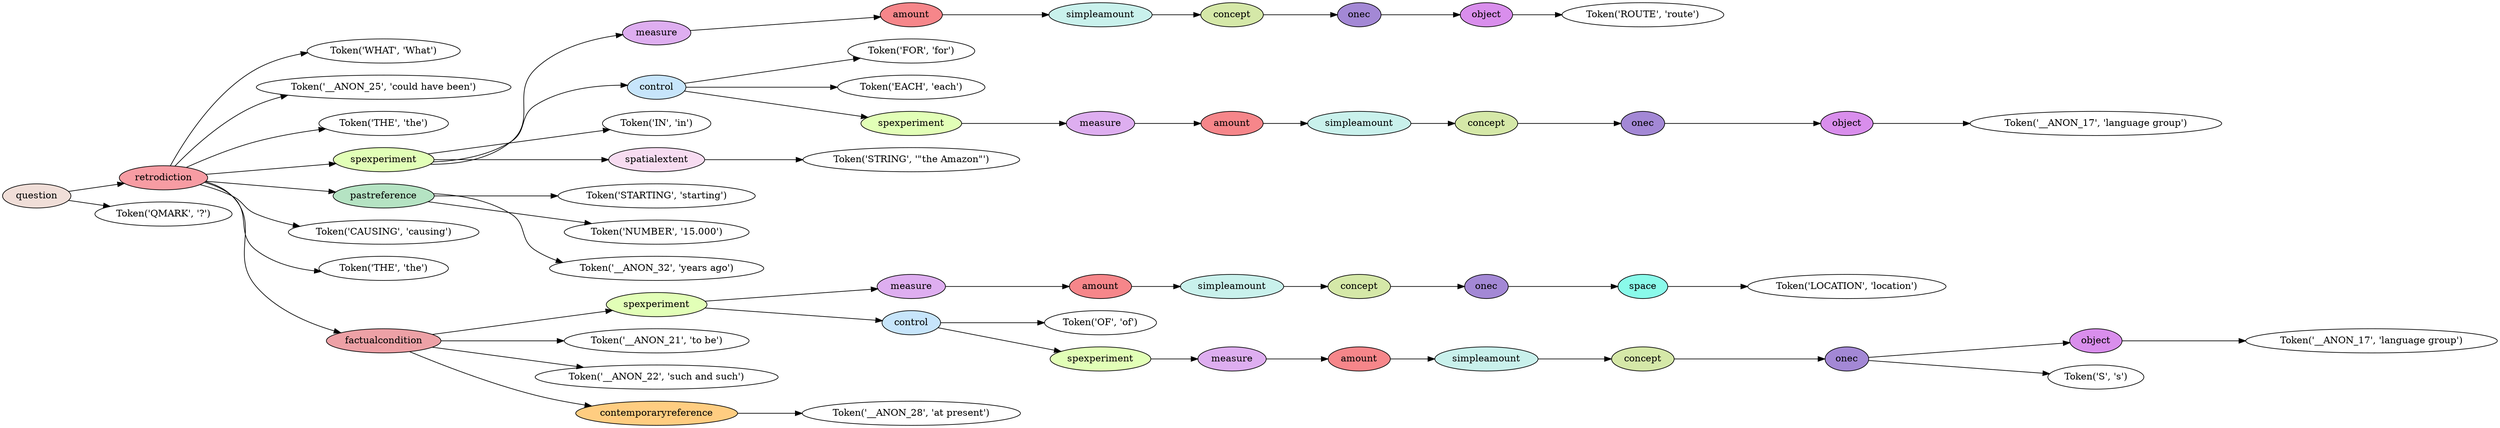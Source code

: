 digraph G {
rankdir=LR;
0 [label="Token('WHAT', 'What')"];
1 [label="Token('__ANON_25', 'could have been')"];
2 [label="Token('THE', 'the')"];
3 [label="Token('ROUTE', 'route')"];
4 [fillcolor="#d98eec", label=object, style=filled];
4 -> 3;
5 [fillcolor="#a388d5", label=onec, style=filled];
5 -> 4;
6 [fillcolor="#d5e8a8", label=concept, style=filled];
6 -> 5;
7 [fillcolor="#c9f1ec", label=simpleamount, style=filled];
7 -> 6;
8 [fillcolor="#f6868a", label=amount, style=filled];
8 -> 7;
9 [fillcolor="#deaef0", label=measure, style=filled];
9 -> 8;
10 [label="Token('FOR', 'for')"];
11 [label="Token('EACH', 'each')"];
12 [label="Token('__ANON_17', 'language group')"];
13 [fillcolor="#d98eec", label=object, style=filled];
13 -> 12;
14 [fillcolor="#a388d5", label=onec, style=filled];
14 -> 13;
15 [fillcolor="#d5e8a8", label=concept, style=filled];
15 -> 14;
16 [fillcolor="#c9f1ec", label=simpleamount, style=filled];
16 -> 15;
17 [fillcolor="#f6868a", label=amount, style=filled];
17 -> 16;
18 [fillcolor="#deaef0", label=measure, style=filled];
18 -> 17;
19 [fillcolor="#e2ffb7", label=spexperiment, style=filled];
19 -> 18;
20 [fillcolor="#c7e5fb", label=control, style=filled];
20 -> 10;
20 -> 11;
20 -> 19;
21 [label="Token('IN', 'in')"];
22 [label="Token('STRING', '\"the Amazon\"')"];
23 [fillcolor="#f7dcf1", label=spatialextent, style=filled];
23 -> 22;
24 [fillcolor="#e2ffb7", label=spexperiment, style=filled];
24 -> 9;
24 -> 20;
24 -> 21;
24 -> 23;
25 [label="Token('STARTING', 'starting')"];
26 [label="Token('NUMBER', '15.000')"];
27 [label="Token('__ANON_32', 'years ago')"];
28 [fillcolor="#b5e3c3", label=pastreference, style=filled];
28 -> 25;
28 -> 26;
28 -> 27;
29 [label="Token('CAUSING', 'causing')"];
30 [label="Token('THE', 'the')"];
31 [label="Token('LOCATION', 'location')"];
32 [fillcolor="#8afaea", label=space, style=filled];
32 -> 31;
33 [fillcolor="#a388d5", label=onec, style=filled];
33 -> 32;
34 [fillcolor="#d5e8a8", label=concept, style=filled];
34 -> 33;
35 [fillcolor="#c9f1ec", label=simpleamount, style=filled];
35 -> 34;
36 [fillcolor="#f6868a", label=amount, style=filled];
36 -> 35;
37 [fillcolor="#deaef0", label=measure, style=filled];
37 -> 36;
38 [label="Token('OF', 'of')"];
39 [label="Token('__ANON_17', 'language group')"];
40 [fillcolor="#d98eec", label=object, style=filled];
40 -> 39;
41 [label="Token('S', 's')"];
42 [fillcolor="#a388d5", label=onec, style=filled];
42 -> 40;
42 -> 41;
43 [fillcolor="#d5e8a8", label=concept, style=filled];
43 -> 42;
44 [fillcolor="#c9f1ec", label=simpleamount, style=filled];
44 -> 43;
45 [fillcolor="#f6868a", label=amount, style=filled];
45 -> 44;
46 [fillcolor="#deaef0", label=measure, style=filled];
46 -> 45;
47 [fillcolor="#e2ffb7", label=spexperiment, style=filled];
47 -> 46;
48 [fillcolor="#c7e5fb", label=control, style=filled];
48 -> 38;
48 -> 47;
49 [fillcolor="#e2ffb7", label=spexperiment, style=filled];
49 -> 37;
49 -> 48;
50 [label="Token('__ANON_21', 'to be')"];
51 [label="Token('__ANON_22', 'such and such')"];
52 [label="Token('__ANON_28', 'at present')"];
53 [fillcolor="#ffcd81", label=contemporaryreference, style=filled];
53 -> 52;
54 [fillcolor="#eda1a6", label=factualcondition, style=filled];
54 -> 49;
54 -> 50;
54 -> 51;
54 -> 53;
55 [fillcolor="#f79ca3", label=retrodiction, style=filled];
55 -> 0;
55 -> 1;
55 -> 2;
55 -> 24;
55 -> 28;
55 -> 29;
55 -> 30;
55 -> 54;
56 [label="Token('QMARK', '?')"];
57 [fillcolor="#f0ded8", label=question, style=filled];
57 -> 55;
57 -> 56;
}
